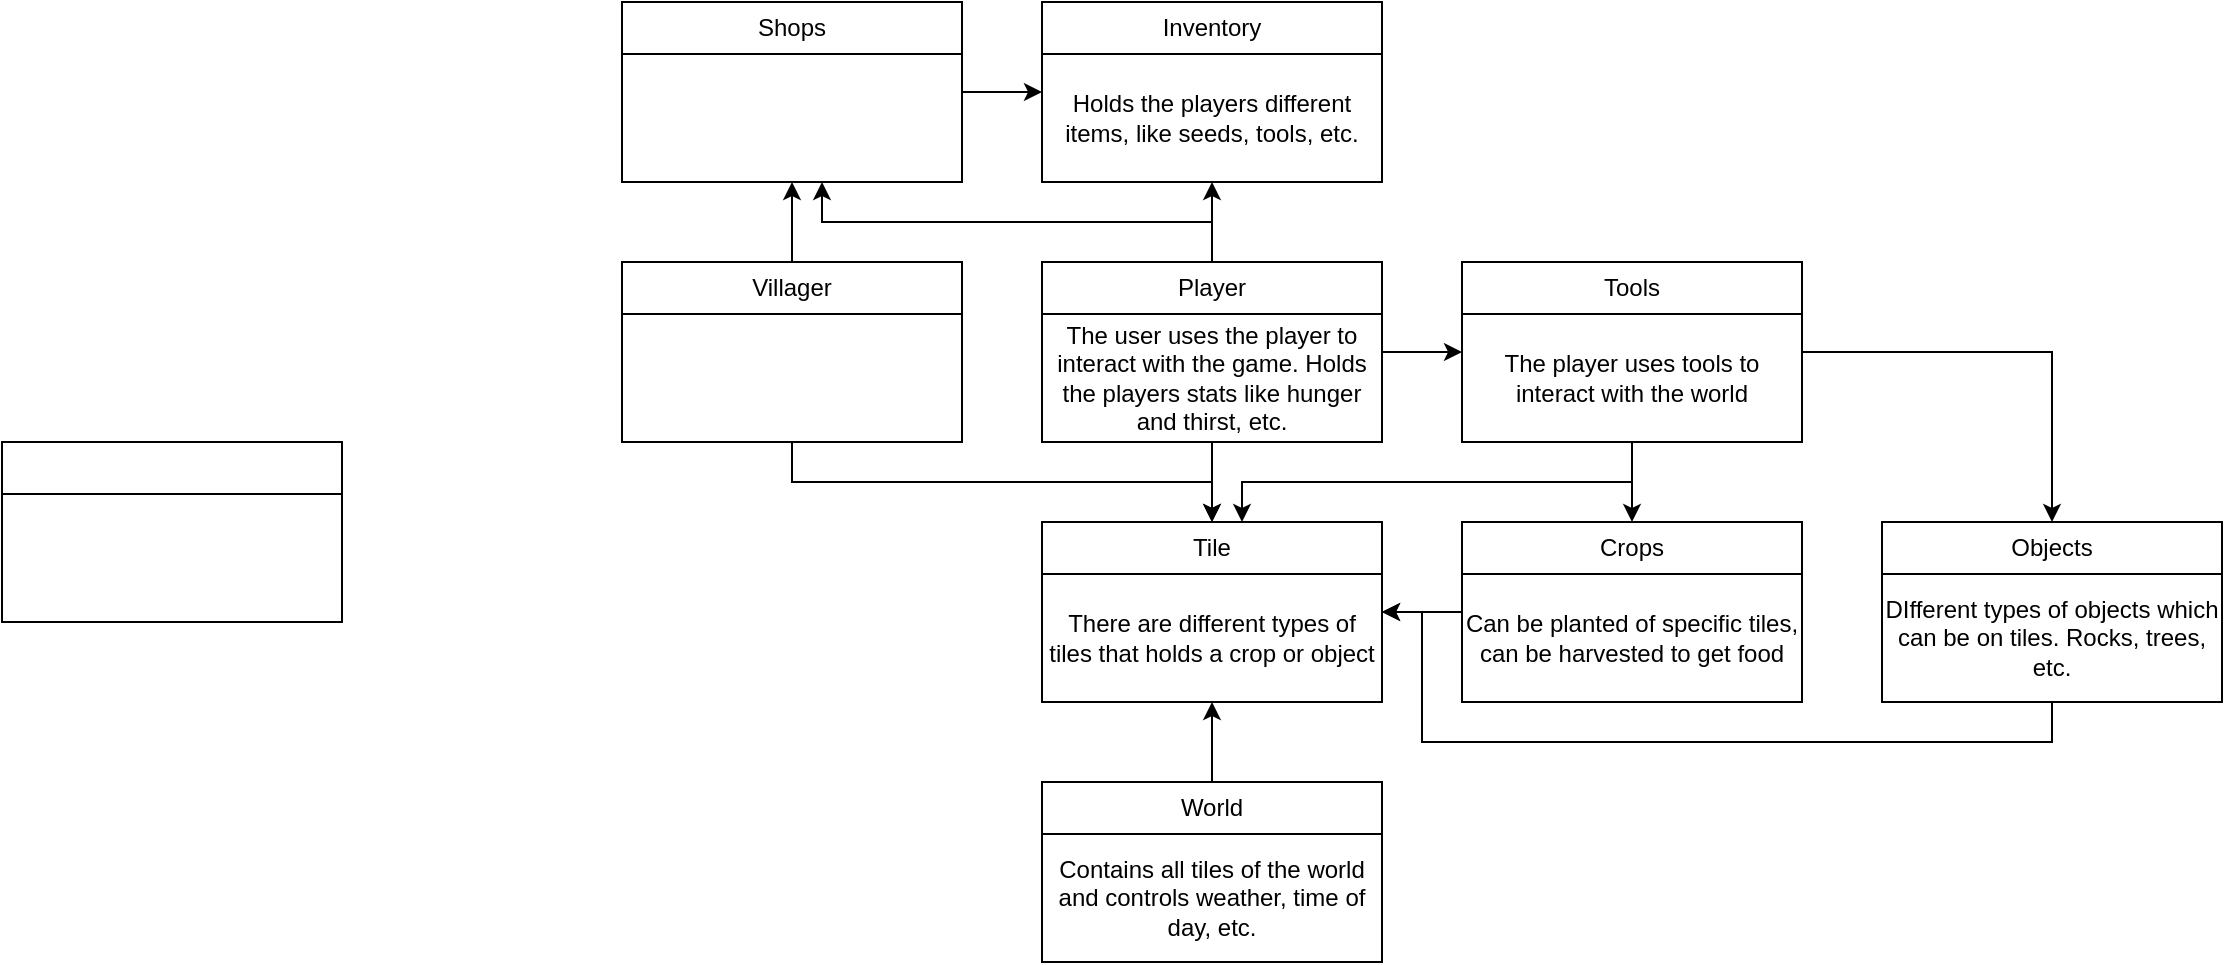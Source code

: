 <mxfile version="24.8.6">
  <diagram name="Sida-1" id="yMFKIoc-D7ovUgNksrX6">
    <mxGraphModel dx="2261" dy="772" grid="1" gridSize="10" guides="1" tooltips="1" connect="1" arrows="1" fold="1" page="1" pageScale="1" pageWidth="827" pageHeight="1169" math="0" shadow="0">
      <root>
        <mxCell id="0" />
        <mxCell id="1" parent="0" />
        <mxCell id="Edmqxcgecc5LKQphc_h1-1" value="" style="swimlane;fontStyle=0;childLayout=stackLayout;horizontal=1;startSize=26;fillColor=none;horizontalStack=0;resizeParent=1;resizeParentMax=0;resizeLast=0;collapsible=1;marginBottom=0;whiteSpace=wrap;html=1;" vertex="1" parent="1">
          <mxGeometry x="-290" y="350" width="170" height="90" as="geometry" />
        </mxCell>
        <mxCell id="Edmqxcgecc5LKQphc_h1-13" style="edgeStyle=orthogonalEdgeStyle;rounded=0;orthogonalLoop=1;jettySize=auto;html=1;" edge="1" parent="1" source="Edmqxcgecc5LKQphc_h1-5" target="Edmqxcgecc5LKQphc_h1-6">
          <mxGeometry relative="1" as="geometry" />
        </mxCell>
        <mxCell id="Edmqxcgecc5LKQphc_h1-15" style="edgeStyle=orthogonalEdgeStyle;rounded=0;orthogonalLoop=1;jettySize=auto;html=1;" edge="1" parent="1" source="Edmqxcgecc5LKQphc_h1-5" target="Edmqxcgecc5LKQphc_h1-14">
          <mxGeometry relative="1" as="geometry" />
        </mxCell>
        <mxCell id="Edmqxcgecc5LKQphc_h1-18" style="edgeStyle=orthogonalEdgeStyle;rounded=0;orthogonalLoop=1;jettySize=auto;html=1;entryX=0.5;entryY=0;entryDx=0;entryDy=0;" edge="1" parent="1" source="Edmqxcgecc5LKQphc_h1-5" target="Edmqxcgecc5LKQphc_h1-8">
          <mxGeometry relative="1" as="geometry" />
        </mxCell>
        <mxCell id="Edmqxcgecc5LKQphc_h1-26" style="edgeStyle=orthogonalEdgeStyle;rounded=0;orthogonalLoop=1;jettySize=auto;html=1;" edge="1" parent="1" source="Edmqxcgecc5LKQphc_h1-5" target="Edmqxcgecc5LKQphc_h1-19">
          <mxGeometry relative="1" as="geometry">
            <Array as="points">
              <mxPoint x="315" y="240" />
              <mxPoint x="120" y="240" />
            </Array>
          </mxGeometry>
        </mxCell>
        <mxCell id="Edmqxcgecc5LKQphc_h1-5" value="Player" style="swimlane;fontStyle=0;childLayout=stackLayout;horizontal=1;startSize=26;fillColor=none;horizontalStack=0;resizeParent=1;resizeParentMax=0;resizeLast=0;collapsible=1;marginBottom=0;whiteSpace=wrap;html=1;" vertex="1" parent="1">
          <mxGeometry x="230" y="260" width="170" height="90" as="geometry" />
        </mxCell>
        <mxCell id="Edmqxcgecc5LKQphc_h1-40" value="The user uses the player to interact with the game. Holds the players stats like hunger and thirst, etc." style="text;html=1;align=center;verticalAlign=middle;whiteSpace=wrap;rounded=0;" vertex="1" parent="Edmqxcgecc5LKQphc_h1-5">
          <mxGeometry y="26" width="170" height="64" as="geometry" />
        </mxCell>
        <mxCell id="Edmqxcgecc5LKQphc_h1-6" value="Inventory" style="swimlane;fontStyle=0;childLayout=stackLayout;horizontal=1;startSize=26;fillColor=none;horizontalStack=0;resizeParent=1;resizeParentMax=0;resizeLast=0;collapsible=1;marginBottom=0;whiteSpace=wrap;html=1;" vertex="1" parent="1">
          <mxGeometry x="230" y="130" width="170" height="90" as="geometry" />
        </mxCell>
        <mxCell id="Edmqxcgecc5LKQphc_h1-41" value="Holds the players different items, like seeds, tools, etc." style="text;html=1;align=center;verticalAlign=middle;whiteSpace=wrap;rounded=0;" vertex="1" parent="Edmqxcgecc5LKQphc_h1-6">
          <mxGeometry y="26" width="170" height="64" as="geometry" />
        </mxCell>
        <mxCell id="Edmqxcgecc5LKQphc_h1-27" style="edgeStyle=orthogonalEdgeStyle;rounded=0;orthogonalLoop=1;jettySize=auto;html=1;" edge="1" parent="1" source="Edmqxcgecc5LKQphc_h1-7" target="Edmqxcgecc5LKQphc_h1-8">
          <mxGeometry relative="1" as="geometry" />
        </mxCell>
        <mxCell id="Edmqxcgecc5LKQphc_h1-7" value="World" style="swimlane;fontStyle=0;childLayout=stackLayout;horizontal=1;startSize=26;fillColor=none;horizontalStack=0;resizeParent=1;resizeParentMax=0;resizeLast=0;collapsible=1;marginBottom=0;whiteSpace=wrap;html=1;" vertex="1" parent="1">
          <mxGeometry x="230" y="520" width="170" height="90" as="geometry" />
        </mxCell>
        <mxCell id="Edmqxcgecc5LKQphc_h1-31" value="Contains all tiles of the world and controls weather, time of day, etc." style="text;html=1;align=center;verticalAlign=middle;whiteSpace=wrap;rounded=0;" vertex="1" parent="Edmqxcgecc5LKQphc_h1-7">
          <mxGeometry y="26" width="170" height="64" as="geometry" />
        </mxCell>
        <mxCell id="Edmqxcgecc5LKQphc_h1-8" value="Tile" style="swimlane;fontStyle=0;childLayout=stackLayout;horizontal=1;startSize=26;fillColor=none;horizontalStack=0;resizeParent=1;resizeParentMax=0;resizeLast=0;collapsible=1;marginBottom=0;whiteSpace=wrap;html=1;" vertex="1" parent="1">
          <mxGeometry x="230" y="390" width="170" height="90" as="geometry" />
        </mxCell>
        <mxCell id="Edmqxcgecc5LKQphc_h1-32" value="There are different types of tiles that holds a crop or object" style="text;html=1;align=center;verticalAlign=middle;whiteSpace=wrap;rounded=0;" vertex="1" parent="Edmqxcgecc5LKQphc_h1-8">
          <mxGeometry y="26" width="170" height="64" as="geometry" />
        </mxCell>
        <mxCell id="Edmqxcgecc5LKQphc_h1-28" style="edgeStyle=orthogonalEdgeStyle;rounded=0;orthogonalLoop=1;jettySize=auto;html=1;" edge="1" parent="1" source="Edmqxcgecc5LKQphc_h1-9" target="Edmqxcgecc5LKQphc_h1-8">
          <mxGeometry relative="1" as="geometry" />
        </mxCell>
        <mxCell id="Edmqxcgecc5LKQphc_h1-9" value="Crops" style="swimlane;fontStyle=0;childLayout=stackLayout;horizontal=1;startSize=26;fillColor=none;horizontalStack=0;resizeParent=1;resizeParentMax=0;resizeLast=0;collapsible=1;marginBottom=0;whiteSpace=wrap;html=1;" vertex="1" parent="1">
          <mxGeometry x="440" y="390" width="170" height="90" as="geometry">
            <mxRectangle x="620" y="180" width="50" height="40" as="alternateBounds" />
          </mxGeometry>
        </mxCell>
        <mxCell id="Edmqxcgecc5LKQphc_h1-38" value="Can be planted of specific tiles, can be harvested to get food" style="text;html=1;align=center;verticalAlign=middle;whiteSpace=wrap;rounded=0;" vertex="1" parent="Edmqxcgecc5LKQphc_h1-9">
          <mxGeometry y="26" width="170" height="64" as="geometry" />
        </mxCell>
        <mxCell id="Edmqxcgecc5LKQphc_h1-23" style="edgeStyle=orthogonalEdgeStyle;rounded=0;orthogonalLoop=1;jettySize=auto;html=1;" edge="1" parent="1" source="Edmqxcgecc5LKQphc_h1-10" target="Edmqxcgecc5LKQphc_h1-8">
          <mxGeometry relative="1" as="geometry">
            <Array as="points">
              <mxPoint x="105" y="370" />
              <mxPoint x="315" y="370" />
            </Array>
          </mxGeometry>
        </mxCell>
        <mxCell id="Edmqxcgecc5LKQphc_h1-24" style="edgeStyle=orthogonalEdgeStyle;rounded=0;orthogonalLoop=1;jettySize=auto;html=1;" edge="1" parent="1" source="Edmqxcgecc5LKQphc_h1-10" target="Edmqxcgecc5LKQphc_h1-19">
          <mxGeometry relative="1" as="geometry" />
        </mxCell>
        <mxCell id="Edmqxcgecc5LKQphc_h1-10" value="Villager" style="swimlane;fontStyle=0;childLayout=stackLayout;horizontal=1;startSize=26;fillColor=none;horizontalStack=0;resizeParent=1;resizeParentMax=0;resizeLast=0;collapsible=1;marginBottom=0;whiteSpace=wrap;html=1;" vertex="1" parent="1">
          <mxGeometry x="20" y="260" width="170" height="90" as="geometry" />
        </mxCell>
        <mxCell id="Edmqxcgecc5LKQphc_h1-16" style="edgeStyle=orthogonalEdgeStyle;rounded=0;orthogonalLoop=1;jettySize=auto;html=1;" edge="1" parent="1" source="Edmqxcgecc5LKQphc_h1-14" target="Edmqxcgecc5LKQphc_h1-9">
          <mxGeometry relative="1" as="geometry" />
        </mxCell>
        <mxCell id="Edmqxcgecc5LKQphc_h1-17" style="edgeStyle=orthogonalEdgeStyle;rounded=0;orthogonalLoop=1;jettySize=auto;html=1;" edge="1" parent="1" source="Edmqxcgecc5LKQphc_h1-14" target="Edmqxcgecc5LKQphc_h1-8">
          <mxGeometry relative="1" as="geometry">
            <Array as="points">
              <mxPoint x="525" y="370" />
              <mxPoint x="330" y="370" />
            </Array>
          </mxGeometry>
        </mxCell>
        <mxCell id="Edmqxcgecc5LKQphc_h1-37" style="edgeStyle=orthogonalEdgeStyle;rounded=0;orthogonalLoop=1;jettySize=auto;html=1;" edge="1" parent="1" source="Edmqxcgecc5LKQphc_h1-14" target="Edmqxcgecc5LKQphc_h1-33">
          <mxGeometry relative="1" as="geometry" />
        </mxCell>
        <mxCell id="Edmqxcgecc5LKQphc_h1-14" value="Tools" style="swimlane;fontStyle=0;childLayout=stackLayout;horizontal=1;startSize=26;fillColor=none;horizontalStack=0;resizeParent=1;resizeParentMax=0;resizeLast=0;collapsible=1;marginBottom=0;whiteSpace=wrap;html=1;" vertex="1" parent="1">
          <mxGeometry x="440" y="260" width="170" height="90" as="geometry" />
        </mxCell>
        <mxCell id="Edmqxcgecc5LKQphc_h1-39" value="The player uses tools to interact with the world" style="text;html=1;align=center;verticalAlign=middle;whiteSpace=wrap;rounded=0;" vertex="1" parent="Edmqxcgecc5LKQphc_h1-14">
          <mxGeometry y="26" width="170" height="64" as="geometry" />
        </mxCell>
        <mxCell id="Edmqxcgecc5LKQphc_h1-25" style="edgeStyle=orthogonalEdgeStyle;rounded=0;orthogonalLoop=1;jettySize=auto;html=1;" edge="1" parent="1" source="Edmqxcgecc5LKQphc_h1-19" target="Edmqxcgecc5LKQphc_h1-6">
          <mxGeometry relative="1" as="geometry" />
        </mxCell>
        <mxCell id="Edmqxcgecc5LKQphc_h1-19" value="Shops" style="swimlane;fontStyle=0;childLayout=stackLayout;horizontal=1;startSize=26;fillColor=none;horizontalStack=0;resizeParent=1;resizeParentMax=0;resizeLast=0;collapsible=1;marginBottom=0;whiteSpace=wrap;html=1;" vertex="1" parent="1">
          <mxGeometry x="20" y="130" width="170" height="90" as="geometry" />
        </mxCell>
        <mxCell id="Edmqxcgecc5LKQphc_h1-35" style="edgeStyle=orthogonalEdgeStyle;rounded=0;orthogonalLoop=1;jettySize=auto;html=1;" edge="1" parent="1" source="Edmqxcgecc5LKQphc_h1-33" target="Edmqxcgecc5LKQphc_h1-8">
          <mxGeometry relative="1" as="geometry">
            <Array as="points">
              <mxPoint x="735" y="500" />
              <mxPoint x="420" y="500" />
              <mxPoint x="420" y="435" />
            </Array>
          </mxGeometry>
        </mxCell>
        <mxCell id="Edmqxcgecc5LKQphc_h1-33" value="Objects" style="swimlane;fontStyle=0;childLayout=stackLayout;horizontal=1;startSize=26;fillColor=none;horizontalStack=0;resizeParent=1;resizeParentMax=0;resizeLast=0;collapsible=1;marginBottom=0;whiteSpace=wrap;html=1;" vertex="1" parent="1">
          <mxGeometry x="650" y="390" width="170" height="90" as="geometry" />
        </mxCell>
        <mxCell id="Edmqxcgecc5LKQphc_h1-34" value="DIfferent types of objects which can be on tiles. Rocks, trees, etc." style="text;html=1;align=center;verticalAlign=middle;whiteSpace=wrap;rounded=0;" vertex="1" parent="Edmqxcgecc5LKQphc_h1-33">
          <mxGeometry y="26" width="170" height="64" as="geometry" />
        </mxCell>
      </root>
    </mxGraphModel>
  </diagram>
</mxfile>

